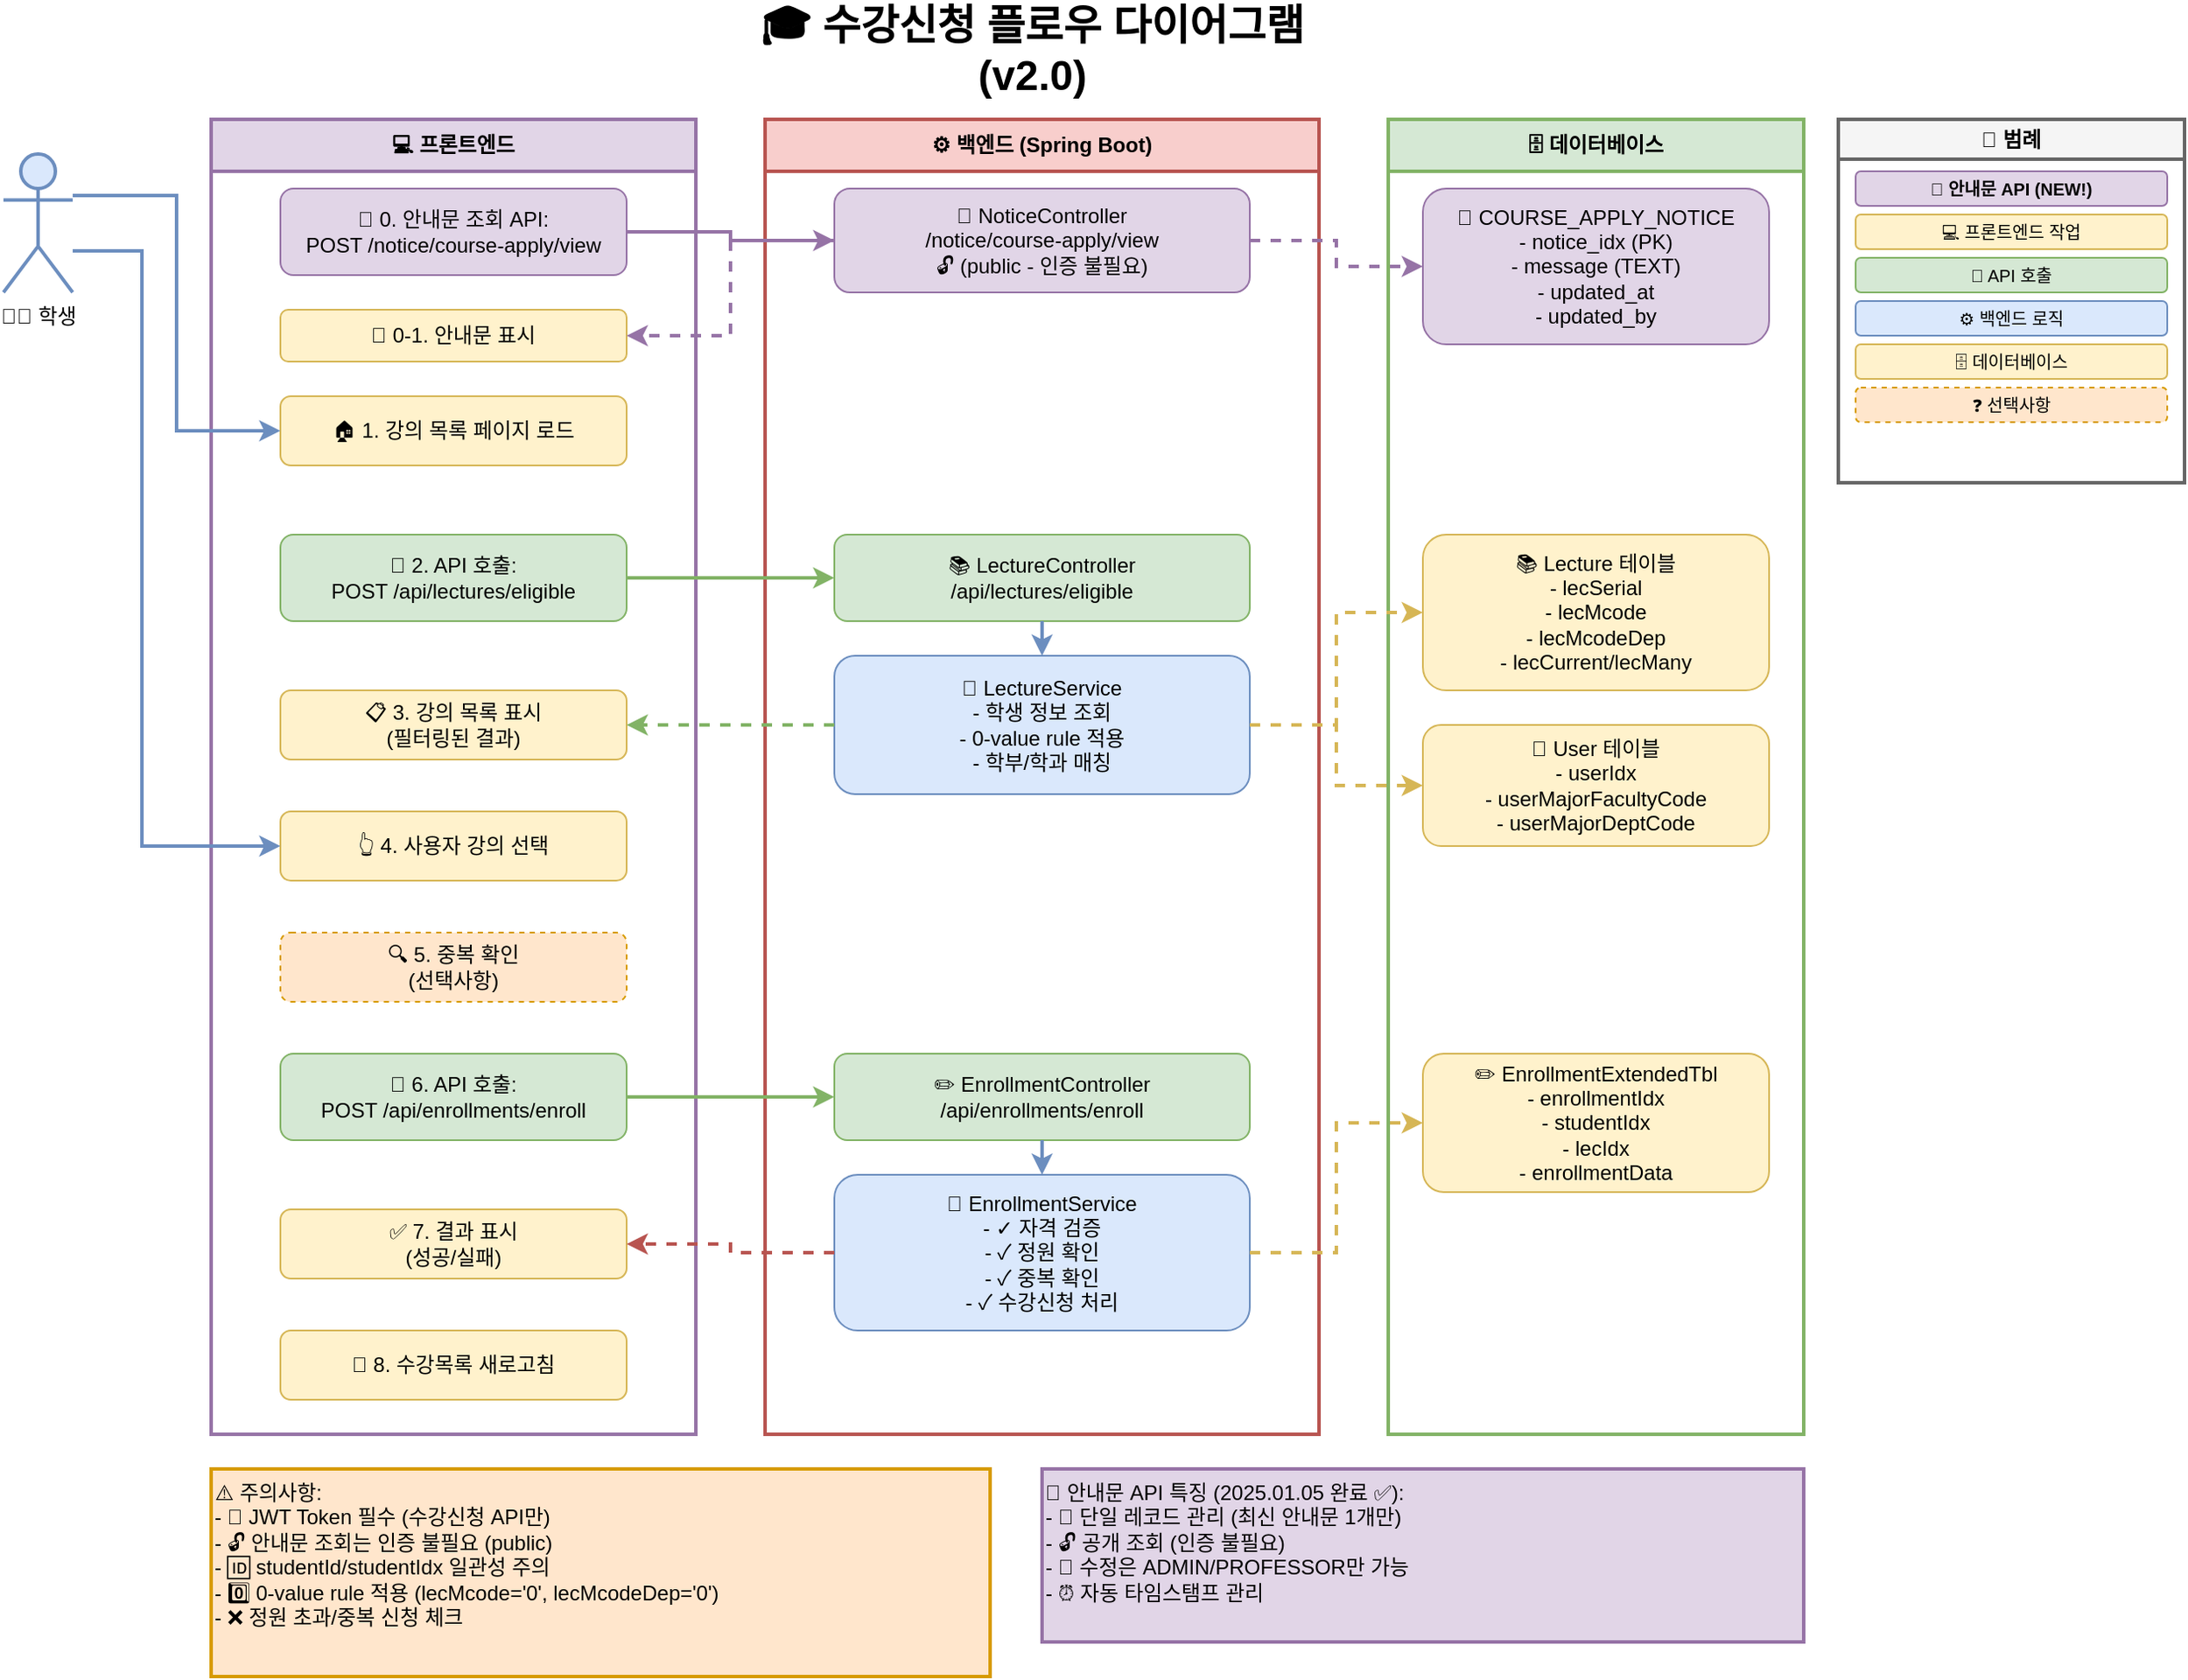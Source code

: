 <mxfile version="28.2.7">
  <diagram name="Enrollment Flow" id="enrollment-flow-diagram">
    <mxGraphModel dx="1678" dy="914" grid="1" gridSize="10" guides="1" tooltips="1" connect="1" arrows="1" fold="1" page="1" pageScale="1" pageWidth="1169" pageHeight="827" background="light-dark(#FFFFFF,#FFFFFF)" math="0" shadow="0">
      <root>
        <mxCell id="0" />
        <mxCell id="1" parent="0" />
        <mxCell id="title" value="🎓 수강신청 플로우 다이어그램 (v2.0)" style="text;html=1;strokeColor=none;fillColor=none;align=center;verticalAlign=middle;whiteSpace=wrap;rounded=0;fontSize=24;fontStyle=1;labelBackgroundColor=default;" parent="1" vertex="1">
          <mxGeometry x="490" y="20" width="369" height="40" as="geometry" />
        </mxCell>
        <mxCell id="student" value="👨‍🎓 학생" style="shape=umlActor;verticalLabelPosition=bottom;verticalAlign=top;html=1;outlineConnect=0;fillColor=#dae8fc;strokeColor=#6c8ebf;strokeWidth=2;fontColor=light-dark(#000000,#000000);" parent="1" vertex="1">
          <mxGeometry x="80" y="100" width="40" height="80" as="geometry" />
        </mxCell>
        <mxCell id="frontend-lane" value="💻 프론트엔드" style="swimlane;whiteSpace=wrap;html=1;fillColor=#e1d5e7;strokeColor=#9673a6;startSize=30;strokeWidth=2;" parent="1" vertex="1">
          <mxGeometry x="200" y="80" width="280" height="760" as="geometry" />
        </mxCell>
        <mxCell id="step0" value="📢 0. 안내문 조회 API:&#xa;POST /notice/course-apply/view" style="rounded=1;whiteSpace=wrap;html=1;fillColor=#e1d5e7;strokeColor=#9673a6;" parent="frontend-lane" vertex="1">
          <mxGeometry x="40" y="40" width="200" height="50" as="geometry" />
        </mxCell>
        <mxCell id="step0-1" value="📄 0-1. 안내문 표시" style="rounded=1;whiteSpace=wrap;html=1;fillColor=#fff2cc;strokeColor=#d6b656;" parent="frontend-lane" vertex="1">
          <mxGeometry x="40" y="110" width="200" height="30" as="geometry" />
        </mxCell>
        <mxCell id="step1" value="🏠 1. 강의 목록 페이지 로드" style="rounded=1;whiteSpace=wrap;html=1;fillColor=#fff2cc;strokeColor=#d6b656;" parent="frontend-lane" vertex="1">
          <mxGeometry x="40" y="160" width="200" height="40" as="geometry" />
        </mxCell>
        <mxCell id="step2" value="📡 2. API 호출:&#xa;POST /api/lectures/eligible" style="rounded=1;whiteSpace=wrap;html=1;fillColor=#d5e8d4;strokeColor=#82b366;" parent="frontend-lane" vertex="1">
          <mxGeometry x="40" y="240" width="200" height="50" as="geometry" />
        </mxCell>
        <mxCell id="step3" value="📋 3. 강의 목록 표시&#xa;(필터링된 결과)" style="rounded=1;whiteSpace=wrap;html=1;fillColor=#fff2cc;strokeColor=#d6b656;" parent="frontend-lane" vertex="1">
          <mxGeometry x="40" y="330" width="200" height="40" as="geometry" />
        </mxCell>
        <mxCell id="step4" value="👆 4. 사용자 강의 선택" style="rounded=1;whiteSpace=wrap;html=1;fillColor=#fff2cc;strokeColor=#d6b656;" parent="frontend-lane" vertex="1">
          <mxGeometry x="40" y="400" width="200" height="40" as="geometry" />
        </mxCell>
        <mxCell id="step5" value="🔍 5. 중복 확인&#xa;(선택사항)" style="rounded=1;whiteSpace=wrap;html=1;fillColor=#ffe6cc;strokeColor=#d79b00;dashed=1;" parent="frontend-lane" vertex="1">
          <mxGeometry x="40" y="470" width="200" height="40" as="geometry" />
        </mxCell>
        <mxCell id="step6" value="📡 6. API 호출:&#xa;POST /api/enrollments/enroll" style="rounded=1;whiteSpace=wrap;html=1;fillColor=#d5e8d4;strokeColor=#82b366;" parent="frontend-lane" vertex="1">
          <mxGeometry x="40" y="540" width="200" height="50" as="geometry" />
        </mxCell>
        <mxCell id="step7" value="✅ 7. 결과 표시&#xa;(성공/실패)" style="rounded=1;whiteSpace=wrap;html=1;fillColor=#fff2cc;strokeColor=#d6b656;" parent="frontend-lane" vertex="1">
          <mxGeometry x="40" y="630" width="200" height="40" as="geometry" />
        </mxCell>
        <mxCell id="step8" value="🔄 8. 수강목록 새로고침" style="rounded=1;whiteSpace=wrap;html=1;fillColor=#fff2cc;strokeColor=#d6b656;" parent="frontend-lane" vertex="1">
          <mxGeometry x="40" y="700" width="200" height="40" as="geometry" />
        </mxCell>
        <mxCell id="backend-lane" value="⚙️ 백엔드 (Spring Boot)" style="swimlane;whiteSpace=wrap;html=1;fillColor=#f8cecc;strokeColor=#b85450;startSize=30;strokeWidth=2;" parent="1" vertex="1">
          <mxGeometry x="520" y="80" width="320" height="760" as="geometry" />
        </mxCell>
        <mxCell id="backend0" value="📢 NoticeController&#xa;/notice/course-apply/view&#xa;🔓 (public - 인증 불필요)" style="rounded=1;whiteSpace=wrap;html=1;fillColor=#e1d5e7;strokeColor=#9673a6;" parent="backend-lane" vertex="1">
          <mxGeometry x="40" y="40" width="240" height="60" as="geometry" />
        </mxCell>
        <mxCell id="backend1" value="📚 LectureController&#xa;/api/lectures/eligible" style="rounded=1;whiteSpace=wrap;html=1;fillColor=#d5e8d4;strokeColor=#82b366;" parent="backend-lane" vertex="1">
          <mxGeometry x="40" y="240" width="240" height="50" as="geometry" />
        </mxCell>
        <mxCell id="backend2" value="🔧 LectureService&#xa;- 학생 정보 조회&#xa;- 0-value rule 적용&#xa;- 학부/학과 매칭" style="rounded=1;whiteSpace=wrap;html=1;fillColor=#dae8fc;strokeColor=#6c8ebf;" parent="backend-lane" vertex="1">
          <mxGeometry x="40" y="310" width="240" height="80" as="geometry" />
        </mxCell>
        <mxCell id="backend3" value="✏️ EnrollmentController&#xa;/api/enrollments/enroll" style="rounded=1;whiteSpace=wrap;html=1;fillColor=#d5e8d4;strokeColor=#82b366;" parent="backend-lane" vertex="1">
          <mxGeometry x="40" y="540" width="240" height="50" as="geometry" />
        </mxCell>
        <mxCell id="backend4" value="🔧 EnrollmentService&#xa;- ✓ 자격 검증&#xa;- ✓ 정원 확인&#xa;- ✓ 중복 확인&#xa;- ✓ 수강신청 처리" style="rounded=1;whiteSpace=wrap;html=1;fillColor=#dae8fc;strokeColor=#6c8ebf;" parent="backend-lane" vertex="1">
          <mxGeometry x="40" y="610" width="240" height="90" as="geometry" />
        </mxCell>
        <mxCell id="database-lane" value="🗄️ 데이터베이스" style="swimlane;whiteSpace=wrap;html=1;fillColor=#d5e8d4;strokeColor=#82b366;startSize=30;strokeWidth=2;" parent="1" vertex="1">
          <mxGeometry x="880" y="80" width="240" height="760" as="geometry" />
        </mxCell>
        <mxCell id="db0" value="📢 COURSE_APPLY_NOTICE&#xa;- notice_idx (PK)&#xa;- message (TEXT)&#xa;- updated_at&#xa;- updated_by" style="rounded=1;whiteSpace=wrap;html=1;fillColor=#e1d5e7;strokeColor=#9673a6;" parent="database-lane" vertex="1">
          <mxGeometry x="20" y="40" width="200" height="90" as="geometry" />
        </mxCell>
        <mxCell id="db1" value="📚 Lecture 테이블&#xa;- lecSerial&#xa;- lecMcode&#xa;- lecMcodeDep&#xa;- lecCurrent/lecMany" style="rounded=1;whiteSpace=wrap;html=1;fillColor=#fff2cc;strokeColor=#d6b656;" parent="database-lane" vertex="1">
          <mxGeometry x="20" y="240" width="200" height="90" as="geometry" />
        </mxCell>
        <mxCell id="db2" value="👤 User 테이블&#xa;- userIdx&#xa;- userMajorFacultyCode&#xa;- userMajorDeptCode" style="rounded=1;whiteSpace=wrap;html=1;fillColor=#fff2cc;strokeColor=#d6b656;" parent="database-lane" vertex="1">
          <mxGeometry x="20" y="350" width="200" height="70" as="geometry" />
        </mxCell>
        <mxCell id="db3" value="✏️ EnrollmentExtendedTbl&#xa;- enrollmentIdx&#xa;- studentIdx&#xa;- lecIdx&#xa;- enrollmentData" style="rounded=1;whiteSpace=wrap;html=1;fillColor=#fff2cc;strokeColor=#d6b656;" parent="database-lane" vertex="1">
          <mxGeometry x="20" y="540" width="200" height="80" as="geometry" />
        </mxCell>
        <mxCell id="arrow0" value="" style="edgeStyle=orthogonalEdgeStyle;rounded=0;orthogonalLoop=1;jettySize=auto;html=1;exitX=1;exitY=0.5;exitDx=0;exitDy=0;entryX=0;entryY=0.5;entryDx=0;entryDy=0;strokeWidth=2;fillColor=#e1d5e7;strokeColor=#9673a6;" parent="1" source="step0" target="backend0" edge="1">
          <mxGeometry relative="1" as="geometry" />
        </mxCell>
        <mxCell id="arrow0-1" value="" style="edgeStyle=orthogonalEdgeStyle;rounded=0;orthogonalLoop=1;jettySize=auto;html=1;exitX=1;exitY=0.5;exitDx=0;exitDy=0;entryX=0;entryY=0.5;entryDx=0;entryDy=0;strokeWidth=2;dashed=1;fillColor=#e1d5e7;strokeColor=#9673a6;" parent="1" source="backend0" target="db0" edge="1">
          <mxGeometry relative="1" as="geometry" />
        </mxCell>
        <mxCell id="arrow0-2" value="" style="edgeStyle=orthogonalEdgeStyle;rounded=0;orthogonalLoop=1;jettySize=auto;html=1;exitX=0;exitY=0.5;exitDx=0;exitDy=0;entryX=1;entryY=0.5;entryDx=0;entryDy=0;strokeWidth=2;fillColor=#e1d5e7;strokeColor=#9673a6;dashed=1;" parent="1" source="backend0" target="step0-1" edge="1">
          <mxGeometry relative="1" as="geometry" />
        </mxCell>
        <mxCell id="arrow1" value="" style="edgeStyle=orthogonalEdgeStyle;rounded=0;orthogonalLoop=1;jettySize=auto;html=1;exitX=1;exitY=0.5;exitDx=0;exitDy=0;entryX=0;entryY=0.5;entryDx=0;entryDy=0;strokeWidth=2;fillColor=#d5e8d4;strokeColor=#82b366;" parent="1" source="step2" target="backend1" edge="1">
          <mxGeometry relative="1" as="geometry" />
        </mxCell>
        <mxCell id="arrow2" value="" style="edgeStyle=orthogonalEdgeStyle;rounded=0;orthogonalLoop=1;jettySize=auto;html=1;exitX=0.5;exitY=1;exitDx=0;exitDy=0;entryX=0.5;entryY=0;entryDx=0;entryDy=0;strokeWidth=2;fillColor=#dae8fc;strokeColor=#6c8ebf;" parent="1" source="backend1" target="backend2" edge="1">
          <mxGeometry relative="1" as="geometry" />
        </mxCell>
        <mxCell id="arrow3" value="" style="edgeStyle=orthogonalEdgeStyle;rounded=0;orthogonalLoop=1;jettySize=auto;html=1;exitX=1;exitY=0.5;exitDx=0;exitDy=0;entryX=0;entryY=0.5;entryDx=0;entryDy=0;strokeWidth=2;dashed=1;fillColor=#fff2cc;strokeColor=#d6b656;" parent="1" source="backend2" target="db1" edge="1">
          <mxGeometry relative="1" as="geometry" />
        </mxCell>
        <mxCell id="arrow4" value="" style="edgeStyle=orthogonalEdgeStyle;rounded=0;orthogonalLoop=1;jettySize=auto;html=1;exitX=1;exitY=0.5;exitDx=0;exitDy=0;entryX=0;entryY=0.5;entryDx=0;entryDy=0;strokeWidth=2;dashed=1;fillColor=#fff2cc;strokeColor=#d6b656;" parent="1" source="backend2" target="db2" edge="1">
          <mxGeometry relative="1" as="geometry" />
        </mxCell>
        <mxCell id="arrow5" value="" style="edgeStyle=orthogonalEdgeStyle;rounded=0;orthogonalLoop=1;jettySize=auto;html=1;exitX=0;exitY=0.5;exitDx=0;exitDy=0;entryX=1;entryY=0.5;entryDx=0;entryDy=0;strokeWidth=2;fillColor=#d5e8d4;strokeColor=#82b366;dashed=1;" parent="1" source="backend2" target="step3" edge="1">
          <mxGeometry relative="1" as="geometry" />
        </mxCell>
        <mxCell id="arrow6" value="" style="edgeStyle=orthogonalEdgeStyle;rounded=0;orthogonalLoop=1;jettySize=auto;html=1;exitX=1;exitY=0.5;exitDx=0;exitDy=0;entryX=0;entryY=0.5;entryDx=0;entryDy=0;strokeWidth=2;fillColor=#d5e8d4;strokeColor=#82b366;" parent="1" source="step6" target="backend3" edge="1">
          <mxGeometry relative="1" as="geometry" />
        </mxCell>
        <mxCell id="arrow7" value="" style="edgeStyle=orthogonalEdgeStyle;rounded=0;orthogonalLoop=1;jettySize=auto;html=1;exitX=0.5;exitY=1;exitDx=0;exitDy=0;entryX=0.5;entryY=0;entryDx=0;entryDy=0;strokeWidth=2;fillColor=#dae8fc;strokeColor=#6c8ebf;" parent="1" source="backend3" target="backend4" edge="1">
          <mxGeometry relative="1" as="geometry" />
        </mxCell>
        <mxCell id="arrow8" value="" style="edgeStyle=orthogonalEdgeStyle;rounded=0;orthogonalLoop=1;jettySize=auto;html=1;exitX=1;exitY=0.5;exitDx=0;exitDy=0;entryX=0;entryY=0.5;entryDx=0;entryDy=0;strokeWidth=2;dashed=1;fillColor=#fff2cc;strokeColor=#d6b656;" parent="1" source="backend4" target="db3" edge="1">
          <mxGeometry relative="1" as="geometry" />
        </mxCell>
        <mxCell id="arrow9" value="" style="edgeStyle=orthogonalEdgeStyle;rounded=0;orthogonalLoop=1;jettySize=auto;html=1;exitX=0;exitY=0.5;exitDx=0;exitDy=0;entryX=1;entryY=0.5;entryDx=0;entryDy=0;strokeWidth=2;fillColor=#f8cecc;strokeColor=#b85450;dashed=1;" parent="1" source="backend4" target="step7" edge="1">
          <mxGeometry relative="1" as="geometry" />
        </mxCell>
        <mxCell id="student-arrow1" value="" style="edgeStyle=orthogonalEdgeStyle;rounded=0;orthogonalLoop=1;jettySize=auto;html=1;exitX=1;exitY=0.3;exitDx=0;exitDy=0;exitPerimeter=0;entryX=0;entryY=0.5;entryDx=0;entryDy=0;strokeWidth=2;fillColor=#dae8fc;strokeColor=#6c8ebf;" parent="1" source="student" target="step1" edge="1">
          <mxGeometry relative="1" as="geometry" />
        </mxCell>
        <mxCell id="student-arrow2" value="" style="edgeStyle=orthogonalEdgeStyle;rounded=0;orthogonalLoop=1;jettySize=auto;html=1;exitX=1;exitY=0.7;exitDx=0;exitDy=0;exitPerimeter=0;entryX=0;entryY=0.5;entryDx=0;entryDy=0;strokeWidth=2;fillColor=#dae8fc;strokeColor=#6c8ebf;" parent="1" source="student" target="step4" edge="1">
          <mxGeometry relative="1" as="geometry">
            <Array as="points">
              <mxPoint x="160" y="156" />
              <mxPoint x="160" y="500" />
            </Array>
          </mxGeometry>
        </mxCell>
        <mxCell id="legend" value="📖 범례" style="swimlane;whiteSpace=wrap;html=1;fillColor=#f5f5f5;strokeColor=#666666;fontStyle=1;strokeWidth=2;" parent="1" vertex="1">
          <mxGeometry x="1140" y="80" width="200" height="210" as="geometry" />
        </mxCell>
        <mxCell id="legend0" value="📢 안내문 API (NEW!)" style="rounded=1;whiteSpace=wrap;html=1;fillColor=#e1d5e7;strokeColor=#9673a6;fontSize=10;fontStyle=1;" parent="legend" vertex="1">
          <mxGeometry x="10" y="30" width="180" height="20" as="geometry" />
        </mxCell>
        <mxCell id="legend1" value="💻 프론트엔드 작업" style="rounded=1;whiteSpace=wrap;html=1;fillColor=#fff2cc;strokeColor=#d6b656;fontSize=10;" parent="legend" vertex="1">
          <mxGeometry x="10" y="55" width="180" height="20" as="geometry" />
        </mxCell>
        <mxCell id="legend2" value="📡 API 호출" style="rounded=1;whiteSpace=wrap;html=1;fillColor=#d5e8d4;strokeColor=#82b366;fontSize=10;" parent="legend" vertex="1">
          <mxGeometry x="10" y="80" width="180" height="20" as="geometry" />
        </mxCell>
        <mxCell id="legend3" value="⚙️ 백엔드 로직" style="rounded=1;whiteSpace=wrap;html=1;fillColor=#dae8fc;strokeColor=#6c8ebf;fontSize=10;" parent="legend" vertex="1">
          <mxGeometry x="10" y="105" width="180" height="20" as="geometry" />
        </mxCell>
        <mxCell id="legend4" value="🗄️ 데이터베이스" style="rounded=1;whiteSpace=wrap;html=1;fillColor=#fff2cc;strokeColor=#d6b656;fontSize=10;" parent="legend" vertex="1">
          <mxGeometry x="10" y="130" width="180" height="20" as="geometry" />
        </mxCell>
        <mxCell id="legend5" value="❓ 선택사항" style="rounded=1;whiteSpace=wrap;html=1;fillColor=#ffe6cc;strokeColor=#d79b00;dashed=1;fontSize=10;" parent="legend" vertex="1">
          <mxGeometry x="10" y="155" width="180" height="20" as="geometry" />
        </mxCell>
        <mxCell id="note1" value="⚠️ 주의사항:&#xa;- 🔐 JWT Token 필수 (수강신청 API만)&#xa;- 🔓 안내문 조회는 인증 불필요 (public)&#xa;- 🆔 studentId/studentIdx 일관성 주의&#xa;- 0️⃣ 0-value rule 적용 (lecMcode=&#39;0&#39;, lecMcodeDep=&#39;0&#39;)&#xa;- ❌ 정원 초과/중복 신청 체크" style="rounded=0;whiteSpace=wrap;html=1;fillColor=#ffe6cc;strokeColor=#d79b00;align=left;verticalAlign=top;strokeWidth=2;" parent="1" vertex="1">
          <mxGeometry x="200" y="860" width="450" height="120" as="geometry" />
        </mxCell>
        <mxCell id="note2" value="📢 안내문 API 특징 (2025.01.05 완료 ✅):&#xa;- 📝 단일 레코드 관리 (최신 안내문 1개만)&#xa;- 🔓 공개 조회 (인증 불필요)&#xa;- 🔐 수정은 ADMIN/PROFESSOR만 가능&#xa;- ⏰ 자동 타임스탬프 관리" style="rounded=0;whiteSpace=wrap;html=1;fillColor=#e1d5e7;strokeColor=#9673a6;align=left;verticalAlign=top;strokeWidth=2;" parent="1" vertex="1">
          <mxGeometry x="680" y="860" width="440" height="100" as="geometry" />
        </mxCell>
      </root>
    </mxGraphModel>
  </diagram>
</mxfile>
